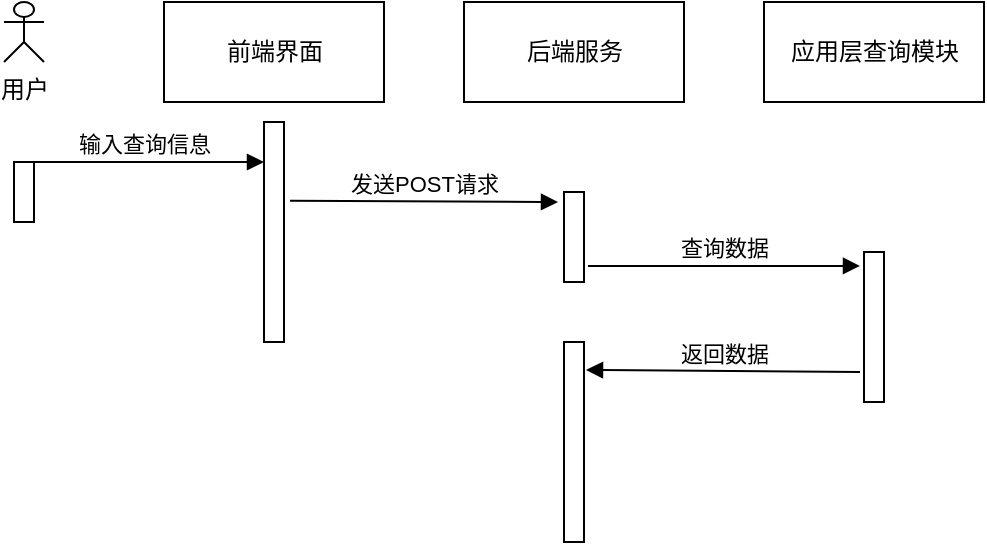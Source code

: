 <mxfile version="17.2.3" type="github">
  <diagram id="SutuU4O2ehbbUhdFzhPI" name="第 1 页">
    <mxGraphModel dx="946" dy="479" grid="1" gridSize="10" guides="1" tooltips="1" connect="1" arrows="1" fold="1" page="1" pageScale="1" pageWidth="850" pageHeight="1100" math="0" shadow="0">
      <root>
        <mxCell id="0" />
        <mxCell id="1" parent="0" />
        <mxCell id="URj0abbctH1mQ-Ql0Kna-1" value="用户" style="shape=umlActor;verticalLabelPosition=bottom;verticalAlign=top;html=1;" vertex="1" parent="1">
          <mxGeometry x="120" y="80" width="20" height="30" as="geometry" />
        </mxCell>
        <mxCell id="URj0abbctH1mQ-Ql0Kna-3" value="前端界面" style="html=1;" vertex="1" parent="1">
          <mxGeometry x="200" y="80" width="110" height="50" as="geometry" />
        </mxCell>
        <mxCell id="URj0abbctH1mQ-Ql0Kna-4" value="后端服务" style="html=1;" vertex="1" parent="1">
          <mxGeometry x="350" y="80" width="110" height="50" as="geometry" />
        </mxCell>
        <mxCell id="URj0abbctH1mQ-Ql0Kna-5" value="应用层查询模块" style="html=1;" vertex="1" parent="1">
          <mxGeometry x="500" y="80" width="110" height="50" as="geometry" />
        </mxCell>
        <mxCell id="URj0abbctH1mQ-Ql0Kna-17" value="" style="html=1;points=[];perimeter=orthogonalPerimeter;" vertex="1" parent="1">
          <mxGeometry x="250" y="140" width="10" height="110" as="geometry" />
        </mxCell>
        <mxCell id="URj0abbctH1mQ-Ql0Kna-19" value="输入查询信息" style="html=1;verticalAlign=bottom;endArrow=block;rounded=0;" edge="1" parent="1">
          <mxGeometry width="80" relative="1" as="geometry">
            <mxPoint x="130" y="160" as="sourcePoint" />
            <mxPoint x="250" y="160" as="targetPoint" />
          </mxGeometry>
        </mxCell>
        <mxCell id="URj0abbctH1mQ-Ql0Kna-20" value="" style="html=1;points=[];perimeter=orthogonalPerimeter;" vertex="1" parent="1">
          <mxGeometry x="125" y="160" width="10" height="30" as="geometry" />
        </mxCell>
        <mxCell id="URj0abbctH1mQ-Ql0Kna-21" value="" style="html=1;points=[];perimeter=orthogonalPerimeter;" vertex="1" parent="1">
          <mxGeometry x="400" y="175" width="10" height="45" as="geometry" />
        </mxCell>
        <mxCell id="URj0abbctH1mQ-Ql0Kna-22" value="发送POST请求" style="html=1;verticalAlign=bottom;endArrow=block;rounded=0;exitX=1.3;exitY=0.358;exitDx=0;exitDy=0;exitPerimeter=0;entryX=-0.3;entryY=0.111;entryDx=0;entryDy=0;entryPerimeter=0;" edge="1" parent="1" source="URj0abbctH1mQ-Ql0Kna-17" target="URj0abbctH1mQ-Ql0Kna-21">
          <mxGeometry width="80" relative="1" as="geometry">
            <mxPoint x="270" y="180" as="sourcePoint" />
            <mxPoint x="390" y="180" as="targetPoint" />
          </mxGeometry>
        </mxCell>
        <mxCell id="URj0abbctH1mQ-Ql0Kna-23" value="" style="html=1;points=[];perimeter=orthogonalPerimeter;" vertex="1" parent="1">
          <mxGeometry x="550" y="205" width="10" height="75" as="geometry" />
        </mxCell>
        <mxCell id="URj0abbctH1mQ-Ql0Kna-24" value="查询数据" style="html=1;verticalAlign=bottom;endArrow=block;rounded=0;entryX=-0.2;entryY=0.093;entryDx=0;entryDy=0;entryPerimeter=0;exitX=1.2;exitY=0.822;exitDx=0;exitDy=0;exitPerimeter=0;" edge="1" parent="1" source="URj0abbctH1mQ-Ql0Kna-21" target="URj0abbctH1mQ-Ql0Kna-23">
          <mxGeometry width="80" relative="1" as="geometry">
            <mxPoint x="460" y="150" as="sourcePoint" />
            <mxPoint x="540" y="150" as="targetPoint" />
          </mxGeometry>
        </mxCell>
        <mxCell id="URj0abbctH1mQ-Ql0Kna-25" value="" style="html=1;points=[];perimeter=orthogonalPerimeter;" vertex="1" parent="1">
          <mxGeometry x="400" y="250" width="10" height="100" as="geometry" />
        </mxCell>
        <mxCell id="URj0abbctH1mQ-Ql0Kna-26" value="返回数据" style="html=1;verticalAlign=bottom;endArrow=block;rounded=0;entryX=1.1;entryY=0.14;entryDx=0;entryDy=0;entryPerimeter=0;exitX=-0.2;exitY=0.8;exitDx=0;exitDy=0;exitPerimeter=0;" edge="1" parent="1" source="URj0abbctH1mQ-Ql0Kna-23" target="URj0abbctH1mQ-Ql0Kna-25">
          <mxGeometry width="80" relative="1" as="geometry">
            <mxPoint x="450" y="310" as="sourcePoint" />
            <mxPoint x="530" y="310" as="targetPoint" />
          </mxGeometry>
        </mxCell>
      </root>
    </mxGraphModel>
  </diagram>
</mxfile>
